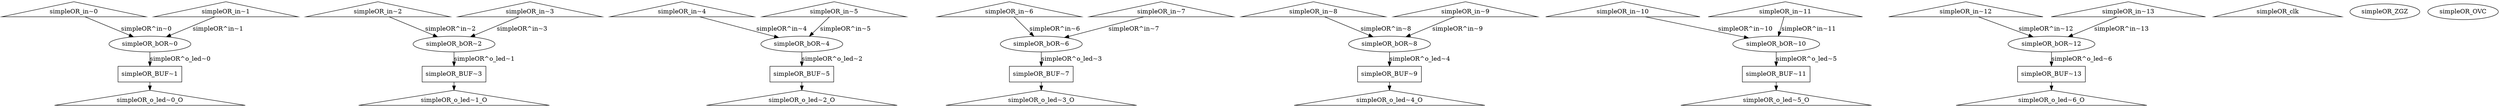 digraph G {
	ranksep=.25;
	"simpleOR_in~0" [shape=triangle];
	"simpleOR_in~0" -> "simpleOR_bOR~0"[label="simpleOR^in~0"];
	"simpleOR_bOR~0"
	"simpleOR_bOR~0" -> "simpleOR_BUF~1"[label="simpleOR^o_led~0"];
	"simpleOR_BUF~1" [shape=box];
	"simpleOR_BUF~1" -> "simpleOR_o_led~0_O";
	"simpleOR_o_led~0_O" [shape=triangle];
	"simpleOR_in~1" [shape=triangle];
	"simpleOR_in~1" -> "simpleOR_bOR~0"[label="simpleOR^in~1"];
	"simpleOR_in~2" [shape=triangle];
	"simpleOR_in~2" -> "simpleOR_bOR~2"[label="simpleOR^in~2"];
	"simpleOR_bOR~2"
	"simpleOR_bOR~2" -> "simpleOR_BUF~3"[label="simpleOR^o_led~1"];
	"simpleOR_BUF~3" [shape=box];
	"simpleOR_BUF~3" -> "simpleOR_o_led~1_O";
	"simpleOR_o_led~1_O" [shape=triangle];
	"simpleOR_in~3" [shape=triangle];
	"simpleOR_in~3" -> "simpleOR_bOR~2"[label="simpleOR^in~3"];
	"simpleOR_in~4" [shape=triangle];
	"simpleOR_in~4" -> "simpleOR_bOR~4"[label="simpleOR^in~4"];
	"simpleOR_bOR~4"
	"simpleOR_bOR~4" -> "simpleOR_BUF~5"[label="simpleOR^o_led~2"];
	"simpleOR_BUF~5" [shape=box];
	"simpleOR_BUF~5" -> "simpleOR_o_led~2_O";
	"simpleOR_o_led~2_O" [shape=triangle];
	"simpleOR_in~5" [shape=triangle];
	"simpleOR_in~5" -> "simpleOR_bOR~4"[label="simpleOR^in~5"];
	"simpleOR_in~6" [shape=triangle];
	"simpleOR_in~6" -> "simpleOR_bOR~6"[label="simpleOR^in~6"];
	"simpleOR_bOR~6"
	"simpleOR_bOR~6" -> "simpleOR_BUF~7"[label="simpleOR^o_led~3"];
	"simpleOR_BUF~7" [shape=box];
	"simpleOR_BUF~7" -> "simpleOR_o_led~3_O";
	"simpleOR_o_led~3_O" [shape=triangle];
	"simpleOR_in~7" [shape=triangle];
	"simpleOR_in~7" -> "simpleOR_bOR~6"[label="simpleOR^in~7"];
	"simpleOR_in~8" [shape=triangle];
	"simpleOR_in~8" -> "simpleOR_bOR~8"[label="simpleOR^in~8"];
	"simpleOR_bOR~8"
	"simpleOR_bOR~8" -> "simpleOR_BUF~9"[label="simpleOR^o_led~4"];
	"simpleOR_BUF~9" [shape=box];
	"simpleOR_BUF~9" -> "simpleOR_o_led~4_O";
	"simpleOR_o_led~4_O" [shape=triangle];
	"simpleOR_in~9" [shape=triangle];
	"simpleOR_in~9" -> "simpleOR_bOR~8"[label="simpleOR^in~9"];
	"simpleOR_in~10" [shape=triangle];
	"simpleOR_in~10" -> "simpleOR_bOR~10"[label="simpleOR^in~10"];
	"simpleOR_bOR~10"
	"simpleOR_bOR~10" -> "simpleOR_BUF~11"[label="simpleOR^o_led~5"];
	"simpleOR_BUF~11" [shape=box];
	"simpleOR_BUF~11" -> "simpleOR_o_led~5_O";
	"simpleOR_o_led~5_O" [shape=triangle];
	"simpleOR_in~11" [shape=triangle];
	"simpleOR_in~11" -> "simpleOR_bOR~10"[label="simpleOR^in~11"];
	"simpleOR_in~12" [shape=triangle];
	"simpleOR_in~12" -> "simpleOR_bOR~12"[label="simpleOR^in~12"];
	"simpleOR_bOR~12"
	"simpleOR_bOR~12" -> "simpleOR_BUF~13"[label="simpleOR^o_led~6"];
	"simpleOR_BUF~13" [shape=box];
	"simpleOR_BUF~13" -> "simpleOR_o_led~6_O";
	"simpleOR_o_led~6_O" [shape=triangle];
	"simpleOR_in~13" [shape=triangle];
	"simpleOR_in~13" -> "simpleOR_bOR~12"[label="simpleOR^in~13"];
	"simpleOR_clk" [shape=triangle];
	"simpleOR_ZGZ"
	"simpleOR_OVC"
}
